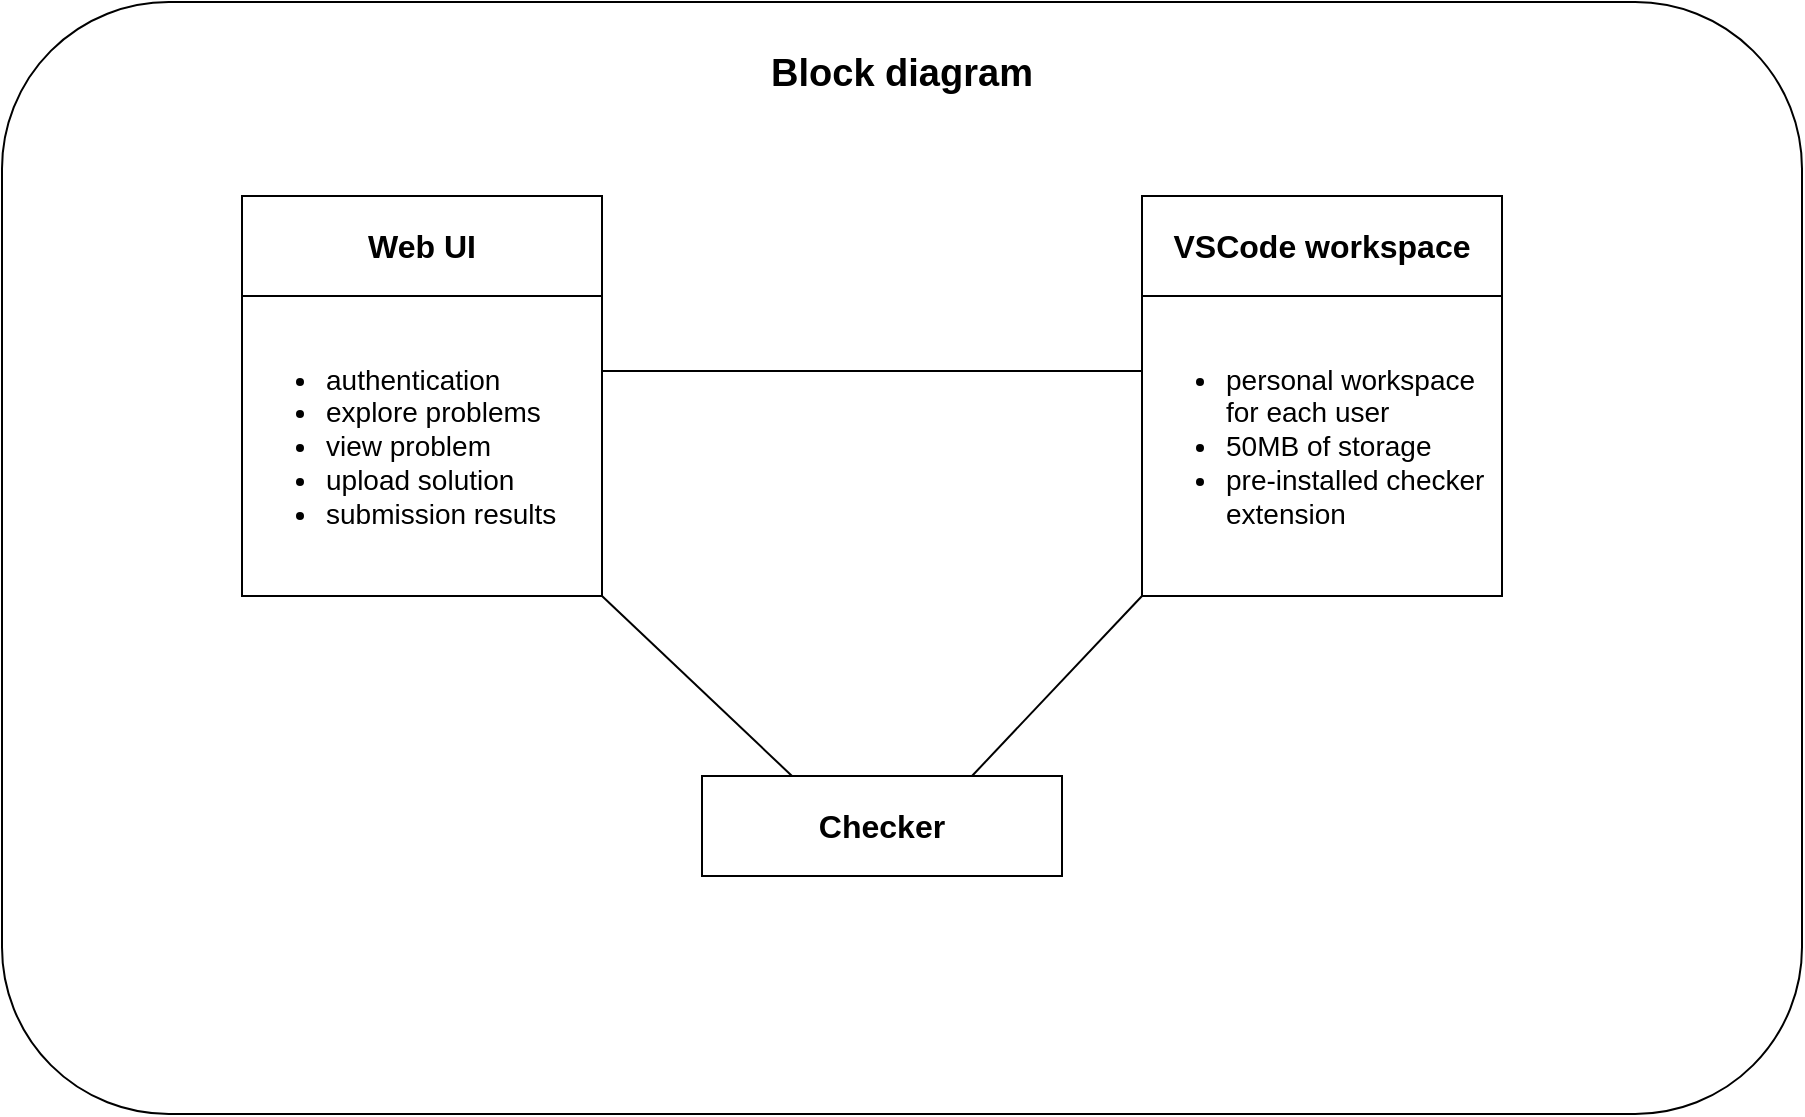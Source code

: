 <mxfile>
    <diagram id="gbRmSbht5S4zL4gYXWnn" name="Page-1">
        <mxGraphModel dx="1079" dy="747" grid="1" gridSize="10" guides="1" tooltips="1" connect="1" arrows="1" fold="1" page="1" pageScale="1" pageWidth="850" pageHeight="1100" math="0" shadow="0">
            <root>
                <mxCell id="0"/>
                <mxCell id="1" parent="0"/>
                <mxCell id="2" value="" style="rounded=1;whiteSpace=wrap;html=1;" vertex="1" parent="1">
                    <mxGeometry x="20" y="243" width="900" height="556" as="geometry"/>
                </mxCell>
                <mxCell id="3" value="Block diagram" style="text;html=1;strokeColor=none;fillColor=none;align=center;verticalAlign=middle;whiteSpace=wrap;rounded=0;fontSize=19;fontStyle=1" vertex="1" parent="1">
                    <mxGeometry x="390" y="264" width="160" height="30" as="geometry"/>
                </mxCell>
                <mxCell id="4" value="Web UI" style="rounded=0;whiteSpace=wrap;html=1;align=center;fontStyle=1;fontSize=16;" vertex="1" parent="1">
                    <mxGeometry x="140" y="340" width="180" height="50" as="geometry"/>
                </mxCell>
                <mxCell id="5" value="&lt;ul style=&quot;font-size: 14px;&quot;&gt;&lt;li&gt;authentication&lt;/li&gt;&lt;li&gt;explore problems&lt;/li&gt;&lt;li&gt;view problem&lt;/li&gt;&lt;li&gt;upload solution&lt;/li&gt;&lt;li style=&quot;border-color: var(--border-color);&quot;&gt;submission results&lt;/li&gt;&lt;/ul&gt;" style="rounded=0;whiteSpace=wrap;html=1;fontSize=16;align=left;" vertex="1" parent="1">
                    <mxGeometry x="140" y="390" width="180" height="150" as="geometry"/>
                </mxCell>
                <mxCell id="6" value="VSCode workspace" style="rounded=0;whiteSpace=wrap;html=1;align=center;fontStyle=1;fontSize=16;" vertex="1" parent="1">
                    <mxGeometry x="590" y="340" width="180" height="50" as="geometry"/>
                </mxCell>
                <mxCell id="7" value="&lt;ul style=&quot;font-size: 14px;&quot;&gt;&lt;li&gt;personal workspace for each user&lt;/li&gt;&lt;li&gt;50MB of storage&lt;/li&gt;&lt;li&gt;pre-installed checker extension&lt;/li&gt;&lt;/ul&gt;" style="rounded=0;whiteSpace=wrap;html=1;fontSize=16;align=left;" vertex="1" parent="1">
                    <mxGeometry x="590" y="390" width="180" height="150" as="geometry"/>
                </mxCell>
                <mxCell id="8" value="Checker" style="rounded=0;whiteSpace=wrap;html=1;align=center;fontStyle=1;fontSize=16;" vertex="1" parent="1">
                    <mxGeometry x="370" y="630" width="180" height="50" as="geometry"/>
                </mxCell>
                <mxCell id="13" value="" style="endArrow=none;html=1;fontSize=14;exitX=1;exitY=0.25;exitDx=0;exitDy=0;entryX=0;entryY=0.25;entryDx=0;entryDy=0;" edge="1" parent="1" source="5" target="7">
                    <mxGeometry width="50" height="50" relative="1" as="geometry">
                        <mxPoint x="490" y="490" as="sourcePoint"/>
                        <mxPoint x="540" y="440" as="targetPoint"/>
                    </mxGeometry>
                </mxCell>
                <mxCell id="14" value="" style="endArrow=none;html=1;fontSize=14;exitX=0.25;exitY=0;exitDx=0;exitDy=0;entryX=1;entryY=1;entryDx=0;entryDy=0;" edge="1" parent="1" source="8" target="5">
                    <mxGeometry width="50" height="50" relative="1" as="geometry">
                        <mxPoint x="490" y="490" as="sourcePoint"/>
                        <mxPoint x="540" y="440" as="targetPoint"/>
                    </mxGeometry>
                </mxCell>
                <mxCell id="15" value="" style="endArrow=none;html=1;fontSize=14;entryX=0.75;entryY=0;entryDx=0;entryDy=0;exitX=0;exitY=1;exitDx=0;exitDy=0;" edge="1" parent="1" source="7" target="8">
                    <mxGeometry width="50" height="50" relative="1" as="geometry">
                        <mxPoint x="490" y="490" as="sourcePoint"/>
                        <mxPoint x="540" y="440" as="targetPoint"/>
                    </mxGeometry>
                </mxCell>
            </root>
        </mxGraphModel>
    </diagram>
</mxfile>